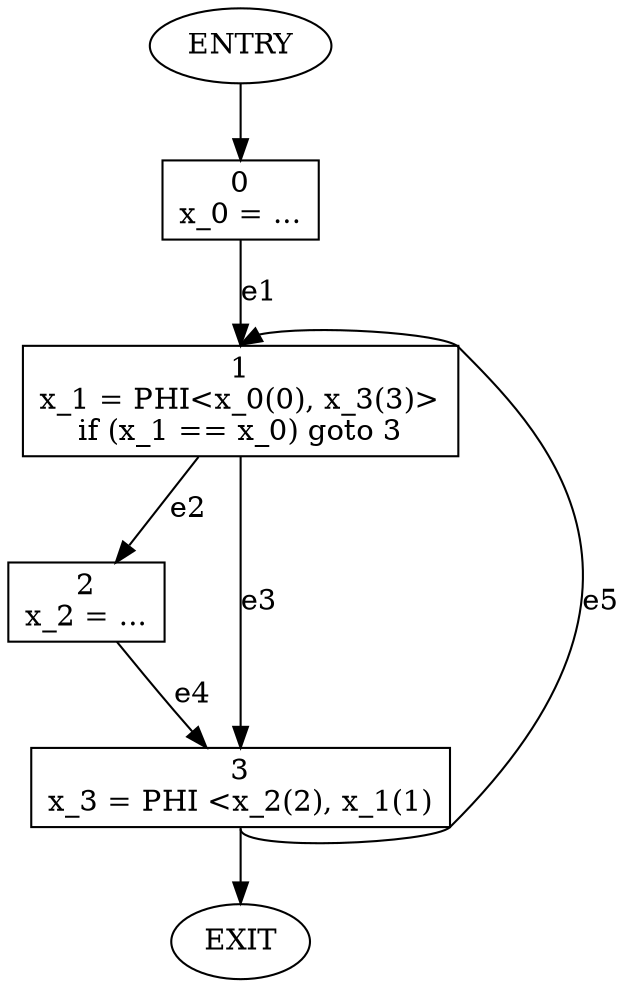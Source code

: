digraph f
{
  ENTRY -> 0;
  0 [shape=box, label="0\nx_0 = ...\l"];
  0 -> 1 [label="e1"];

  1 [shape=box,label="1\nx_1 = PHI<x_0(0), x_3(3)>\nif (x_1 == x_0) goto 3"];
  1 -> 2 [label="e2"];
  1 -> 3 [label="e3"];

  2 [shape=box,label="2\nx_2 = ...\n"];
  2 -> 3 [label="e4"];

  3 [shape=box, label="3\nx_3 = PHI <x_2(2), x_1(1)"]
  3:s -> 1:n [label="e5"];

  3 -> EXIT;
}
